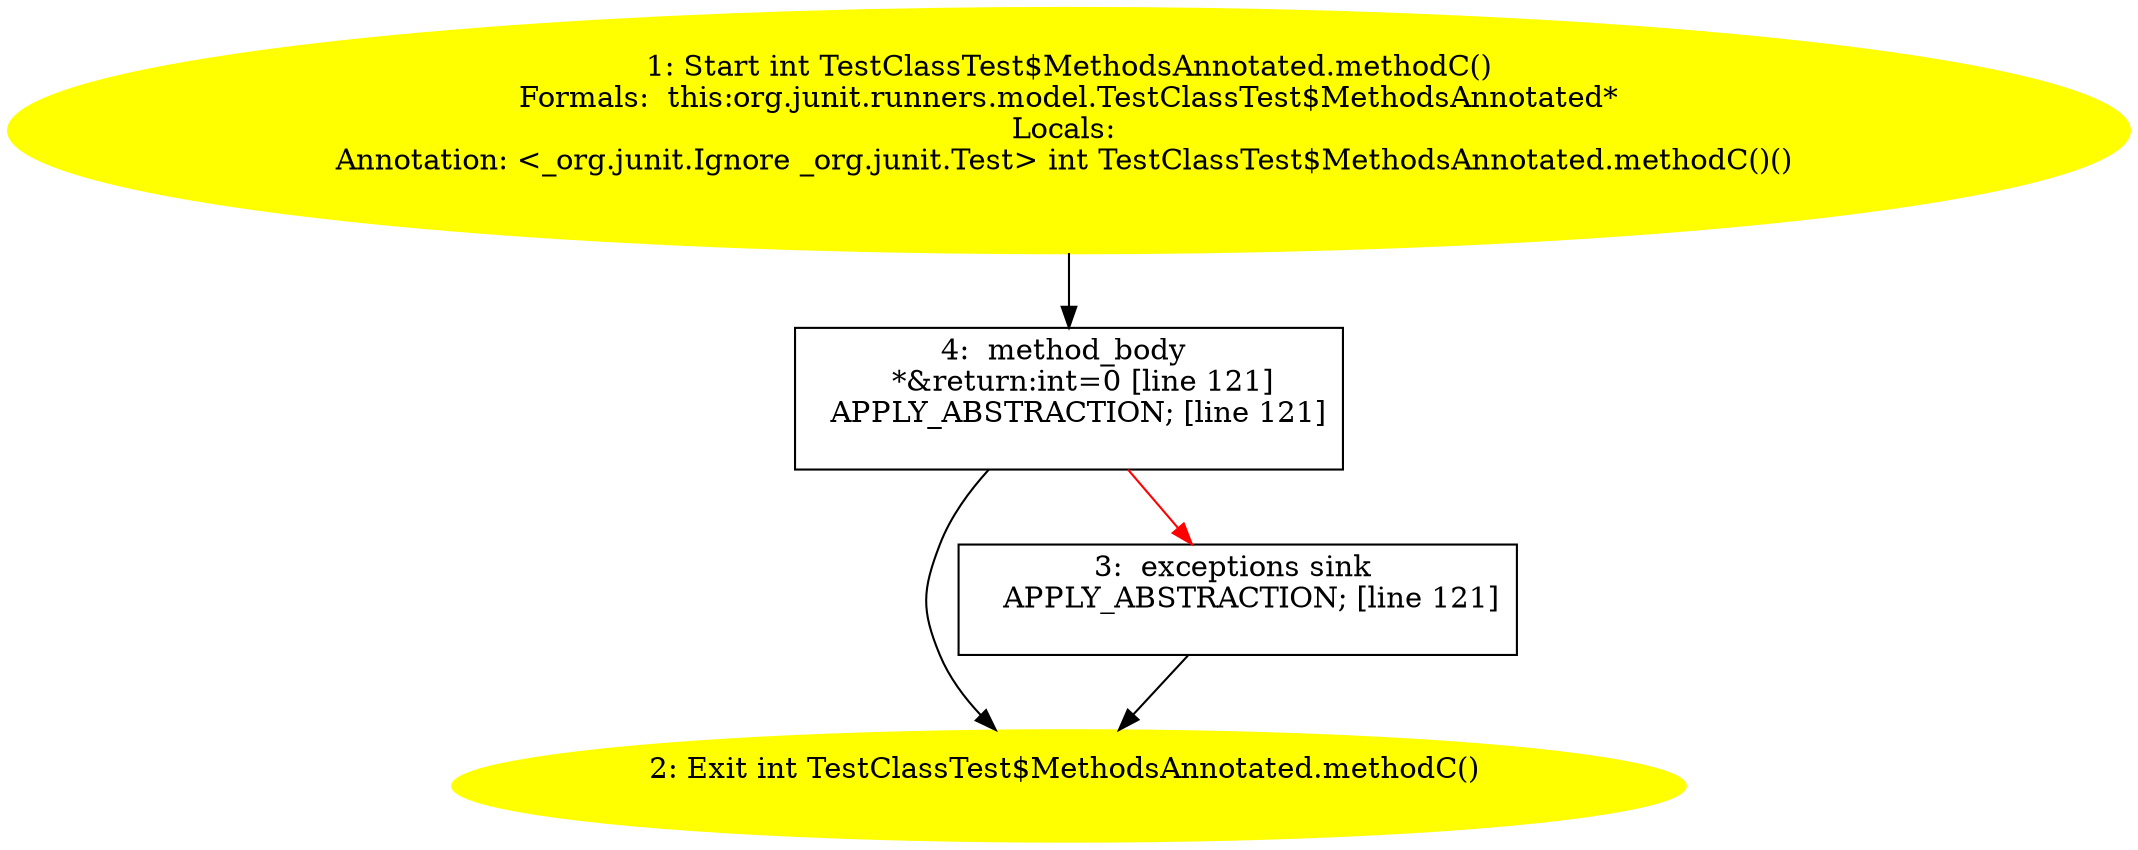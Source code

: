 /* @generated */
digraph cfg {
"org.junit.runners.model.TestClassTest$MethodsAnnotated.methodC():int.e8917958c19193d0642195832a75de21_1" [label="1: Start int TestClassTest$MethodsAnnotated.methodC()\nFormals:  this:org.junit.runners.model.TestClassTest$MethodsAnnotated*\nLocals: \nAnnotation: <_org.junit.Ignore _org.junit.Test> int TestClassTest$MethodsAnnotated.methodC()() \n  " color=yellow style=filled]
	

	 "org.junit.runners.model.TestClassTest$MethodsAnnotated.methodC():int.e8917958c19193d0642195832a75de21_1" -> "org.junit.runners.model.TestClassTest$MethodsAnnotated.methodC():int.e8917958c19193d0642195832a75de21_4" ;
"org.junit.runners.model.TestClassTest$MethodsAnnotated.methodC():int.e8917958c19193d0642195832a75de21_2" [label="2: Exit int TestClassTest$MethodsAnnotated.methodC() \n  " color=yellow style=filled]
	

"org.junit.runners.model.TestClassTest$MethodsAnnotated.methodC():int.e8917958c19193d0642195832a75de21_3" [label="3:  exceptions sink \n   APPLY_ABSTRACTION; [line 121]\n " shape="box"]
	

	 "org.junit.runners.model.TestClassTest$MethodsAnnotated.methodC():int.e8917958c19193d0642195832a75de21_3" -> "org.junit.runners.model.TestClassTest$MethodsAnnotated.methodC():int.e8917958c19193d0642195832a75de21_2" ;
"org.junit.runners.model.TestClassTest$MethodsAnnotated.methodC():int.e8917958c19193d0642195832a75de21_4" [label="4:  method_body \n   *&return:int=0 [line 121]\n  APPLY_ABSTRACTION; [line 121]\n " shape="box"]
	

	 "org.junit.runners.model.TestClassTest$MethodsAnnotated.methodC():int.e8917958c19193d0642195832a75de21_4" -> "org.junit.runners.model.TestClassTest$MethodsAnnotated.methodC():int.e8917958c19193d0642195832a75de21_2" ;
	 "org.junit.runners.model.TestClassTest$MethodsAnnotated.methodC():int.e8917958c19193d0642195832a75de21_4" -> "org.junit.runners.model.TestClassTest$MethodsAnnotated.methodC():int.e8917958c19193d0642195832a75de21_3" [color="red" ];
}
